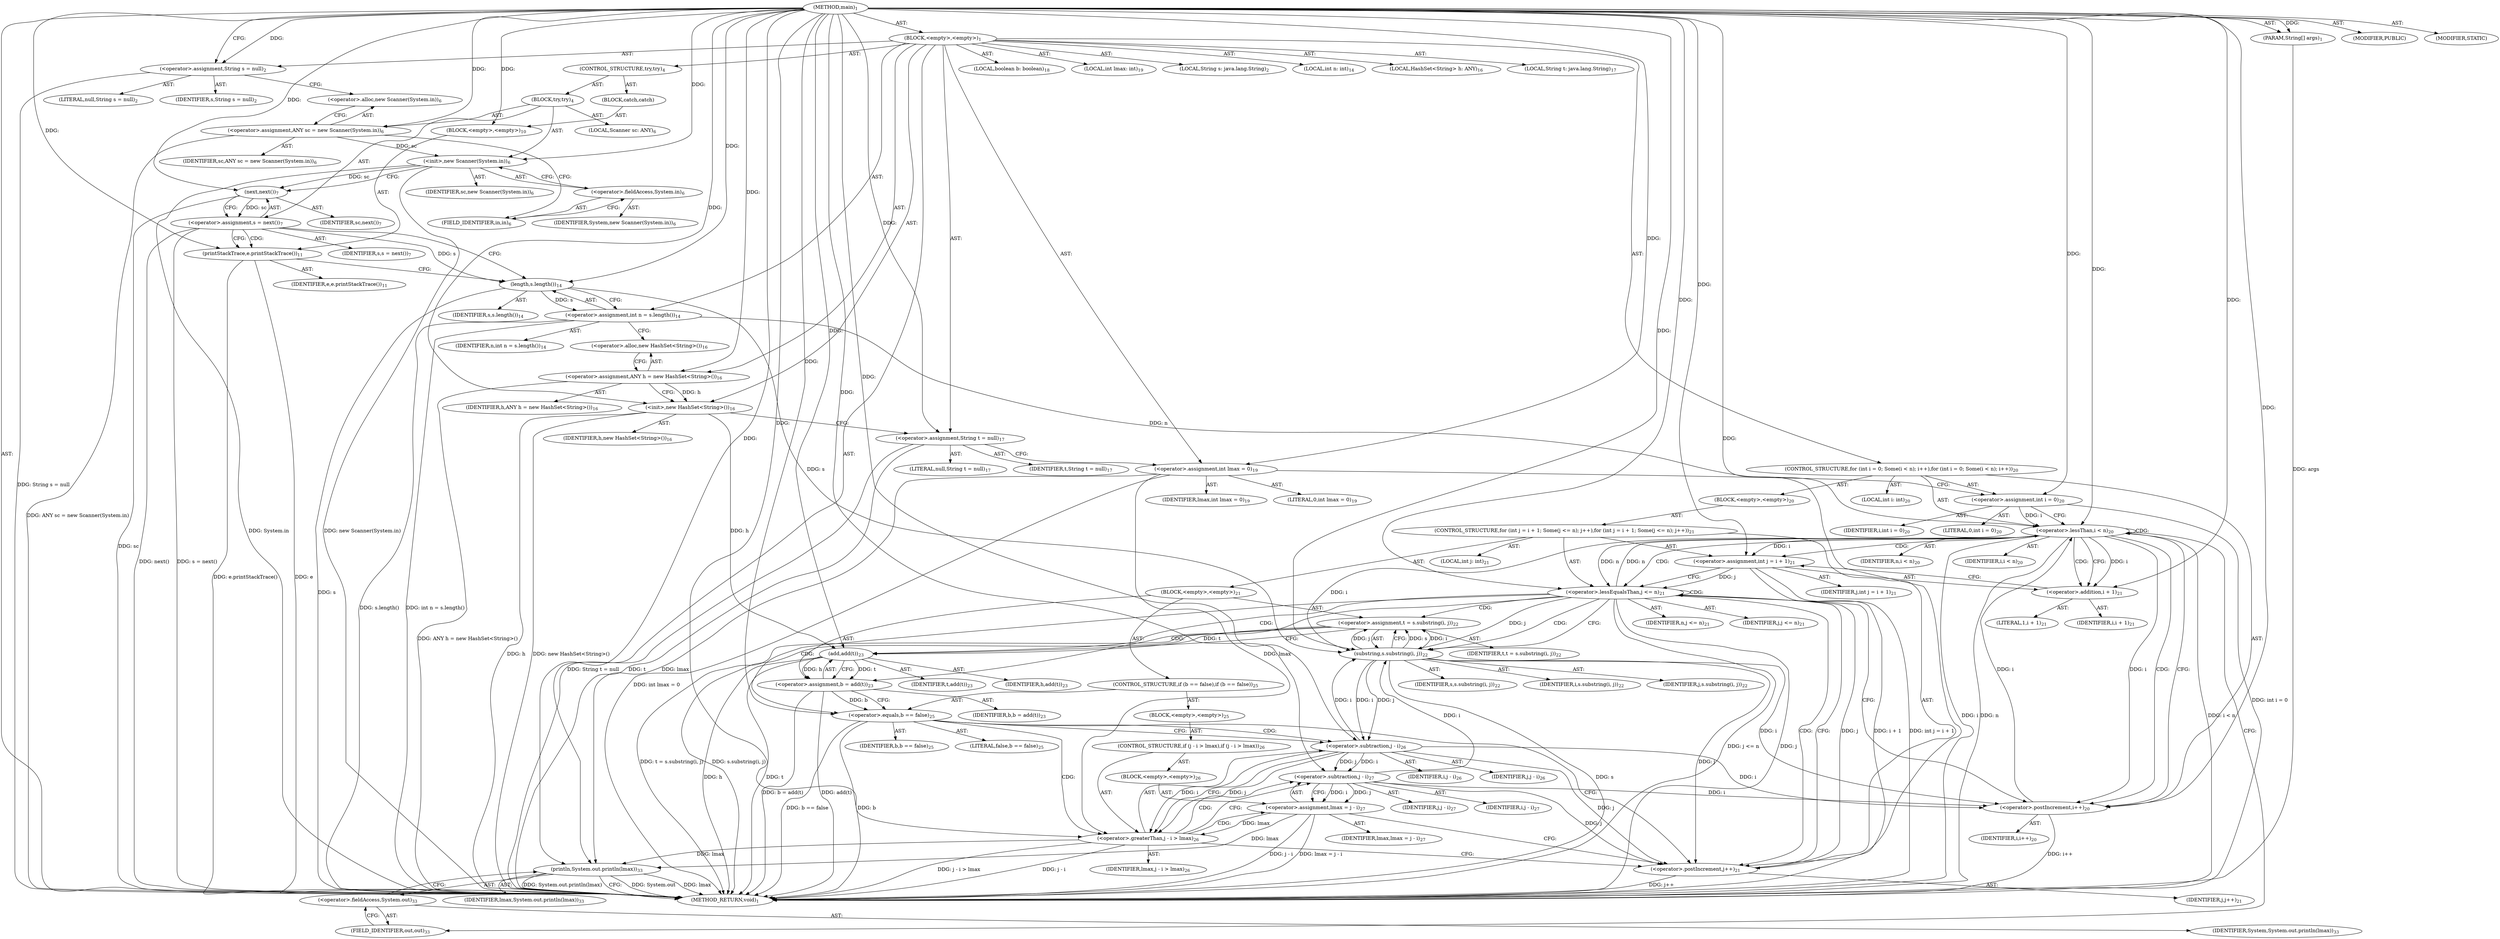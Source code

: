 digraph "main" {  
"21" [label = <(METHOD,main)<SUB>1</SUB>> ]
"22" [label = <(PARAM,String[] args)<SUB>1</SUB>> ]
"23" [label = <(BLOCK,&lt;empty&gt;,&lt;empty&gt;)<SUB>1</SUB>> ]
"24" [label = <(LOCAL,String s: java.lang.String)<SUB>2</SUB>> ]
"25" [label = <(&lt;operator&gt;.assignment,String s = null)<SUB>2</SUB>> ]
"26" [label = <(IDENTIFIER,s,String s = null)<SUB>2</SUB>> ]
"27" [label = <(LITERAL,null,String s = null)<SUB>2</SUB>> ]
"28" [label = <(CONTROL_STRUCTURE,try,try)<SUB>4</SUB>> ]
"29" [label = <(BLOCK,try,try)<SUB>4</SUB>> ]
"4" [label = <(LOCAL,Scanner sc: ANY)<SUB>6</SUB>> ]
"30" [label = <(&lt;operator&gt;.assignment,ANY sc = new Scanner(System.in))<SUB>6</SUB>> ]
"31" [label = <(IDENTIFIER,sc,ANY sc = new Scanner(System.in))<SUB>6</SUB>> ]
"32" [label = <(&lt;operator&gt;.alloc,new Scanner(System.in))<SUB>6</SUB>> ]
"33" [label = <(&lt;init&gt;,new Scanner(System.in))<SUB>6</SUB>> ]
"3" [label = <(IDENTIFIER,sc,new Scanner(System.in))<SUB>6</SUB>> ]
"34" [label = <(&lt;operator&gt;.fieldAccess,System.in)<SUB>6</SUB>> ]
"35" [label = <(IDENTIFIER,System,new Scanner(System.in))<SUB>6</SUB>> ]
"36" [label = <(FIELD_IDENTIFIER,in,in)<SUB>6</SUB>> ]
"37" [label = <(&lt;operator&gt;.assignment,s = next())<SUB>7</SUB>> ]
"38" [label = <(IDENTIFIER,s,s = next())<SUB>7</SUB>> ]
"39" [label = <(next,next())<SUB>7</SUB>> ]
"40" [label = <(IDENTIFIER,sc,next())<SUB>7</SUB>> ]
"41" [label = <(BLOCK,catch,catch)> ]
"42" [label = <(BLOCK,&lt;empty&gt;,&lt;empty&gt;)<SUB>10</SUB>> ]
"43" [label = <(printStackTrace,e.printStackTrace())<SUB>11</SUB>> ]
"44" [label = <(IDENTIFIER,e,e.printStackTrace())<SUB>11</SUB>> ]
"45" [label = <(LOCAL,int n: int)<SUB>14</SUB>> ]
"46" [label = <(&lt;operator&gt;.assignment,int n = s.length())<SUB>14</SUB>> ]
"47" [label = <(IDENTIFIER,n,int n = s.length())<SUB>14</SUB>> ]
"48" [label = <(length,s.length())<SUB>14</SUB>> ]
"49" [label = <(IDENTIFIER,s,s.length())<SUB>14</SUB>> ]
"6" [label = <(LOCAL,HashSet&lt;String&gt; h: ANY)<SUB>16</SUB>> ]
"50" [label = <(&lt;operator&gt;.assignment,ANY h = new HashSet&lt;String&gt;())<SUB>16</SUB>> ]
"51" [label = <(IDENTIFIER,h,ANY h = new HashSet&lt;String&gt;())<SUB>16</SUB>> ]
"52" [label = <(&lt;operator&gt;.alloc,new HashSet&lt;String&gt;())<SUB>16</SUB>> ]
"53" [label = <(&lt;init&gt;,new HashSet&lt;String&gt;())<SUB>16</SUB>> ]
"5" [label = <(IDENTIFIER,h,new HashSet&lt;String&gt;())<SUB>16</SUB>> ]
"54" [label = <(LOCAL,String t: java.lang.String)<SUB>17</SUB>> ]
"55" [label = <(&lt;operator&gt;.assignment,String t = null)<SUB>17</SUB>> ]
"56" [label = <(IDENTIFIER,t,String t = null)<SUB>17</SUB>> ]
"57" [label = <(LITERAL,null,String t = null)<SUB>17</SUB>> ]
"58" [label = <(LOCAL,boolean b: boolean)<SUB>18</SUB>> ]
"59" [label = <(LOCAL,int lmax: int)<SUB>19</SUB>> ]
"60" [label = <(&lt;operator&gt;.assignment,int lmax = 0)<SUB>19</SUB>> ]
"61" [label = <(IDENTIFIER,lmax,int lmax = 0)<SUB>19</SUB>> ]
"62" [label = <(LITERAL,0,int lmax = 0)<SUB>19</SUB>> ]
"63" [label = <(CONTROL_STRUCTURE,for (int i = 0; Some(i &lt; n); i++),for (int i = 0; Some(i &lt; n); i++))<SUB>20</SUB>> ]
"64" [label = <(LOCAL,int i: int)<SUB>20</SUB>> ]
"65" [label = <(&lt;operator&gt;.assignment,int i = 0)<SUB>20</SUB>> ]
"66" [label = <(IDENTIFIER,i,int i = 0)<SUB>20</SUB>> ]
"67" [label = <(LITERAL,0,int i = 0)<SUB>20</SUB>> ]
"68" [label = <(&lt;operator&gt;.lessThan,i &lt; n)<SUB>20</SUB>> ]
"69" [label = <(IDENTIFIER,i,i &lt; n)<SUB>20</SUB>> ]
"70" [label = <(IDENTIFIER,n,i &lt; n)<SUB>20</SUB>> ]
"71" [label = <(&lt;operator&gt;.postIncrement,i++)<SUB>20</SUB>> ]
"72" [label = <(IDENTIFIER,i,i++)<SUB>20</SUB>> ]
"73" [label = <(BLOCK,&lt;empty&gt;,&lt;empty&gt;)<SUB>20</SUB>> ]
"74" [label = <(CONTROL_STRUCTURE,for (int j = i + 1; Some(j &lt;= n); j++),for (int j = i + 1; Some(j &lt;= n); j++))<SUB>21</SUB>> ]
"75" [label = <(LOCAL,int j: int)<SUB>21</SUB>> ]
"76" [label = <(&lt;operator&gt;.assignment,int j = i + 1)<SUB>21</SUB>> ]
"77" [label = <(IDENTIFIER,j,int j = i + 1)<SUB>21</SUB>> ]
"78" [label = <(&lt;operator&gt;.addition,i + 1)<SUB>21</SUB>> ]
"79" [label = <(IDENTIFIER,i,i + 1)<SUB>21</SUB>> ]
"80" [label = <(LITERAL,1,i + 1)<SUB>21</SUB>> ]
"81" [label = <(&lt;operator&gt;.lessEqualsThan,j &lt;= n)<SUB>21</SUB>> ]
"82" [label = <(IDENTIFIER,j,j &lt;= n)<SUB>21</SUB>> ]
"83" [label = <(IDENTIFIER,n,j &lt;= n)<SUB>21</SUB>> ]
"84" [label = <(&lt;operator&gt;.postIncrement,j++)<SUB>21</SUB>> ]
"85" [label = <(IDENTIFIER,j,j++)<SUB>21</SUB>> ]
"86" [label = <(BLOCK,&lt;empty&gt;,&lt;empty&gt;)<SUB>21</SUB>> ]
"87" [label = <(&lt;operator&gt;.assignment,t = s.substring(i, j))<SUB>22</SUB>> ]
"88" [label = <(IDENTIFIER,t,t = s.substring(i, j))<SUB>22</SUB>> ]
"89" [label = <(substring,s.substring(i, j))<SUB>22</SUB>> ]
"90" [label = <(IDENTIFIER,s,s.substring(i, j))<SUB>22</SUB>> ]
"91" [label = <(IDENTIFIER,i,s.substring(i, j))<SUB>22</SUB>> ]
"92" [label = <(IDENTIFIER,j,s.substring(i, j))<SUB>22</SUB>> ]
"93" [label = <(&lt;operator&gt;.assignment,b = add(t))<SUB>23</SUB>> ]
"94" [label = <(IDENTIFIER,b,b = add(t))<SUB>23</SUB>> ]
"95" [label = <(add,add(t))<SUB>23</SUB>> ]
"96" [label = <(IDENTIFIER,h,add(t))<SUB>23</SUB>> ]
"97" [label = <(IDENTIFIER,t,add(t))<SUB>23</SUB>> ]
"98" [label = <(CONTROL_STRUCTURE,if (b == false),if (b == false))<SUB>25</SUB>> ]
"99" [label = <(&lt;operator&gt;.equals,b == false)<SUB>25</SUB>> ]
"100" [label = <(IDENTIFIER,b,b == false)<SUB>25</SUB>> ]
"101" [label = <(LITERAL,false,b == false)<SUB>25</SUB>> ]
"102" [label = <(BLOCK,&lt;empty&gt;,&lt;empty&gt;)<SUB>25</SUB>> ]
"103" [label = <(CONTROL_STRUCTURE,if (j - i &gt; lmax),if (j - i &gt; lmax))<SUB>26</SUB>> ]
"104" [label = <(&lt;operator&gt;.greaterThan,j - i &gt; lmax)<SUB>26</SUB>> ]
"105" [label = <(&lt;operator&gt;.subtraction,j - i)<SUB>26</SUB>> ]
"106" [label = <(IDENTIFIER,j,j - i)<SUB>26</SUB>> ]
"107" [label = <(IDENTIFIER,i,j - i)<SUB>26</SUB>> ]
"108" [label = <(IDENTIFIER,lmax,j - i &gt; lmax)<SUB>26</SUB>> ]
"109" [label = <(BLOCK,&lt;empty&gt;,&lt;empty&gt;)<SUB>26</SUB>> ]
"110" [label = <(&lt;operator&gt;.assignment,lmax = j - i)<SUB>27</SUB>> ]
"111" [label = <(IDENTIFIER,lmax,lmax = j - i)<SUB>27</SUB>> ]
"112" [label = <(&lt;operator&gt;.subtraction,j - i)<SUB>27</SUB>> ]
"113" [label = <(IDENTIFIER,j,j - i)<SUB>27</SUB>> ]
"114" [label = <(IDENTIFIER,i,j - i)<SUB>27</SUB>> ]
"115" [label = <(println,System.out.println(lmax))<SUB>33</SUB>> ]
"116" [label = <(&lt;operator&gt;.fieldAccess,System.out)<SUB>33</SUB>> ]
"117" [label = <(IDENTIFIER,System,System.out.println(lmax))<SUB>33</SUB>> ]
"118" [label = <(FIELD_IDENTIFIER,out,out)<SUB>33</SUB>> ]
"119" [label = <(IDENTIFIER,lmax,System.out.println(lmax))<SUB>33</SUB>> ]
"120" [label = <(MODIFIER,PUBLIC)> ]
"121" [label = <(MODIFIER,STATIC)> ]
"122" [label = <(METHOD_RETURN,void)<SUB>1</SUB>> ]
  "21" -> "22"  [ label = "AST: "] 
  "21" -> "23"  [ label = "AST: "] 
  "21" -> "120"  [ label = "AST: "] 
  "21" -> "121"  [ label = "AST: "] 
  "21" -> "122"  [ label = "AST: "] 
  "23" -> "24"  [ label = "AST: "] 
  "23" -> "25"  [ label = "AST: "] 
  "23" -> "28"  [ label = "AST: "] 
  "23" -> "45"  [ label = "AST: "] 
  "23" -> "46"  [ label = "AST: "] 
  "23" -> "6"  [ label = "AST: "] 
  "23" -> "50"  [ label = "AST: "] 
  "23" -> "53"  [ label = "AST: "] 
  "23" -> "54"  [ label = "AST: "] 
  "23" -> "55"  [ label = "AST: "] 
  "23" -> "58"  [ label = "AST: "] 
  "23" -> "59"  [ label = "AST: "] 
  "23" -> "60"  [ label = "AST: "] 
  "23" -> "63"  [ label = "AST: "] 
  "23" -> "115"  [ label = "AST: "] 
  "25" -> "26"  [ label = "AST: "] 
  "25" -> "27"  [ label = "AST: "] 
  "28" -> "29"  [ label = "AST: "] 
  "28" -> "41"  [ label = "AST: "] 
  "29" -> "4"  [ label = "AST: "] 
  "29" -> "30"  [ label = "AST: "] 
  "29" -> "33"  [ label = "AST: "] 
  "29" -> "37"  [ label = "AST: "] 
  "30" -> "31"  [ label = "AST: "] 
  "30" -> "32"  [ label = "AST: "] 
  "33" -> "3"  [ label = "AST: "] 
  "33" -> "34"  [ label = "AST: "] 
  "34" -> "35"  [ label = "AST: "] 
  "34" -> "36"  [ label = "AST: "] 
  "37" -> "38"  [ label = "AST: "] 
  "37" -> "39"  [ label = "AST: "] 
  "39" -> "40"  [ label = "AST: "] 
  "41" -> "42"  [ label = "AST: "] 
  "42" -> "43"  [ label = "AST: "] 
  "43" -> "44"  [ label = "AST: "] 
  "46" -> "47"  [ label = "AST: "] 
  "46" -> "48"  [ label = "AST: "] 
  "48" -> "49"  [ label = "AST: "] 
  "50" -> "51"  [ label = "AST: "] 
  "50" -> "52"  [ label = "AST: "] 
  "53" -> "5"  [ label = "AST: "] 
  "55" -> "56"  [ label = "AST: "] 
  "55" -> "57"  [ label = "AST: "] 
  "60" -> "61"  [ label = "AST: "] 
  "60" -> "62"  [ label = "AST: "] 
  "63" -> "64"  [ label = "AST: "] 
  "63" -> "65"  [ label = "AST: "] 
  "63" -> "68"  [ label = "AST: "] 
  "63" -> "71"  [ label = "AST: "] 
  "63" -> "73"  [ label = "AST: "] 
  "65" -> "66"  [ label = "AST: "] 
  "65" -> "67"  [ label = "AST: "] 
  "68" -> "69"  [ label = "AST: "] 
  "68" -> "70"  [ label = "AST: "] 
  "71" -> "72"  [ label = "AST: "] 
  "73" -> "74"  [ label = "AST: "] 
  "74" -> "75"  [ label = "AST: "] 
  "74" -> "76"  [ label = "AST: "] 
  "74" -> "81"  [ label = "AST: "] 
  "74" -> "84"  [ label = "AST: "] 
  "74" -> "86"  [ label = "AST: "] 
  "76" -> "77"  [ label = "AST: "] 
  "76" -> "78"  [ label = "AST: "] 
  "78" -> "79"  [ label = "AST: "] 
  "78" -> "80"  [ label = "AST: "] 
  "81" -> "82"  [ label = "AST: "] 
  "81" -> "83"  [ label = "AST: "] 
  "84" -> "85"  [ label = "AST: "] 
  "86" -> "87"  [ label = "AST: "] 
  "86" -> "93"  [ label = "AST: "] 
  "86" -> "98"  [ label = "AST: "] 
  "87" -> "88"  [ label = "AST: "] 
  "87" -> "89"  [ label = "AST: "] 
  "89" -> "90"  [ label = "AST: "] 
  "89" -> "91"  [ label = "AST: "] 
  "89" -> "92"  [ label = "AST: "] 
  "93" -> "94"  [ label = "AST: "] 
  "93" -> "95"  [ label = "AST: "] 
  "95" -> "96"  [ label = "AST: "] 
  "95" -> "97"  [ label = "AST: "] 
  "98" -> "99"  [ label = "AST: "] 
  "98" -> "102"  [ label = "AST: "] 
  "99" -> "100"  [ label = "AST: "] 
  "99" -> "101"  [ label = "AST: "] 
  "102" -> "103"  [ label = "AST: "] 
  "103" -> "104"  [ label = "AST: "] 
  "103" -> "109"  [ label = "AST: "] 
  "104" -> "105"  [ label = "AST: "] 
  "104" -> "108"  [ label = "AST: "] 
  "105" -> "106"  [ label = "AST: "] 
  "105" -> "107"  [ label = "AST: "] 
  "109" -> "110"  [ label = "AST: "] 
  "110" -> "111"  [ label = "AST: "] 
  "110" -> "112"  [ label = "AST: "] 
  "112" -> "113"  [ label = "AST: "] 
  "112" -> "114"  [ label = "AST: "] 
  "115" -> "116"  [ label = "AST: "] 
  "115" -> "119"  [ label = "AST: "] 
  "116" -> "117"  [ label = "AST: "] 
  "116" -> "118"  [ label = "AST: "] 
  "25" -> "32"  [ label = "CFG: "] 
  "46" -> "52"  [ label = "CFG: "] 
  "50" -> "53"  [ label = "CFG: "] 
  "53" -> "55"  [ label = "CFG: "] 
  "55" -> "60"  [ label = "CFG: "] 
  "60" -> "65"  [ label = "CFG: "] 
  "115" -> "122"  [ label = "CFG: "] 
  "48" -> "46"  [ label = "CFG: "] 
  "52" -> "50"  [ label = "CFG: "] 
  "65" -> "68"  [ label = "CFG: "] 
  "68" -> "78"  [ label = "CFG: "] 
  "68" -> "118"  [ label = "CFG: "] 
  "71" -> "68"  [ label = "CFG: "] 
  "116" -> "115"  [ label = "CFG: "] 
  "30" -> "36"  [ label = "CFG: "] 
  "33" -> "39"  [ label = "CFG: "] 
  "37" -> "43"  [ label = "CFG: "] 
  "37" -> "48"  [ label = "CFG: "] 
  "118" -> "116"  [ label = "CFG: "] 
  "32" -> "30"  [ label = "CFG: "] 
  "34" -> "33"  [ label = "CFG: "] 
  "39" -> "37"  [ label = "CFG: "] 
  "43" -> "48"  [ label = "CFG: "] 
  "76" -> "81"  [ label = "CFG: "] 
  "81" -> "89"  [ label = "CFG: "] 
  "81" -> "71"  [ label = "CFG: "] 
  "84" -> "81"  [ label = "CFG: "] 
  "36" -> "34"  [ label = "CFG: "] 
  "78" -> "76"  [ label = "CFG: "] 
  "87" -> "95"  [ label = "CFG: "] 
  "93" -> "99"  [ label = "CFG: "] 
  "89" -> "87"  [ label = "CFG: "] 
  "95" -> "93"  [ label = "CFG: "] 
  "99" -> "105"  [ label = "CFG: "] 
  "99" -> "84"  [ label = "CFG: "] 
  "104" -> "112"  [ label = "CFG: "] 
  "104" -> "84"  [ label = "CFG: "] 
  "105" -> "104"  [ label = "CFG: "] 
  "110" -> "84"  [ label = "CFG: "] 
  "112" -> "110"  [ label = "CFG: "] 
  "21" -> "25"  [ label = "CFG: "] 
  "22" -> "122"  [ label = "DDG: args"] 
  "25" -> "122"  [ label = "DDG: String s = null"] 
  "30" -> "122"  [ label = "DDG: ANY sc = new Scanner(System.in)"] 
  "33" -> "122"  [ label = "DDG: System.in"] 
  "33" -> "122"  [ label = "DDG: new Scanner(System.in)"] 
  "39" -> "122"  [ label = "DDG: sc"] 
  "37" -> "122"  [ label = "DDG: next()"] 
  "37" -> "122"  [ label = "DDG: s = next()"] 
  "43" -> "122"  [ label = "DDG: e.printStackTrace()"] 
  "48" -> "122"  [ label = "DDG: s"] 
  "46" -> "122"  [ label = "DDG: s.length()"] 
  "46" -> "122"  [ label = "DDG: int n = s.length()"] 
  "50" -> "122"  [ label = "DDG: ANY h = new HashSet&lt;String&gt;()"] 
  "53" -> "122"  [ label = "DDG: h"] 
  "53" -> "122"  [ label = "DDG: new HashSet&lt;String&gt;()"] 
  "55" -> "122"  [ label = "DDG: t"] 
  "55" -> "122"  [ label = "DDG: String t = null"] 
  "60" -> "122"  [ label = "DDG: int lmax = 0"] 
  "65" -> "122"  [ label = "DDG: int i = 0"] 
  "68" -> "122"  [ label = "DDG: i"] 
  "68" -> "122"  [ label = "DDG: n"] 
  "68" -> "122"  [ label = "DDG: i &lt; n"] 
  "115" -> "122"  [ label = "DDG: System.out"] 
  "115" -> "122"  [ label = "DDG: lmax"] 
  "115" -> "122"  [ label = "DDG: System.out.println(lmax)"] 
  "76" -> "122"  [ label = "DDG: i + 1"] 
  "76" -> "122"  [ label = "DDG: int j = i + 1"] 
  "81" -> "122"  [ label = "DDG: j"] 
  "81" -> "122"  [ label = "DDG: j &lt;= n"] 
  "71" -> "122"  [ label = "DDG: i++"] 
  "89" -> "122"  [ label = "DDG: s"] 
  "87" -> "122"  [ label = "DDG: s.substring(i, j)"] 
  "87" -> "122"  [ label = "DDG: t = s.substring(i, j)"] 
  "95" -> "122"  [ label = "DDG: h"] 
  "95" -> "122"  [ label = "DDG: t"] 
  "93" -> "122"  [ label = "DDG: add(t)"] 
  "93" -> "122"  [ label = "DDG: b = add(t)"] 
  "99" -> "122"  [ label = "DDG: b"] 
  "99" -> "122"  [ label = "DDG: b == false"] 
  "104" -> "122"  [ label = "DDG: j - i"] 
  "104" -> "122"  [ label = "DDG: j - i &gt; lmax"] 
  "110" -> "122"  [ label = "DDG: j - i"] 
  "110" -> "122"  [ label = "DDG: lmax = j - i"] 
  "84" -> "122"  [ label = "DDG: j++"] 
  "43" -> "122"  [ label = "DDG: e"] 
  "21" -> "22"  [ label = "DDG: "] 
  "21" -> "25"  [ label = "DDG: "] 
  "48" -> "46"  [ label = "DDG: s"] 
  "21" -> "50"  [ label = "DDG: "] 
  "21" -> "55"  [ label = "DDG: "] 
  "21" -> "60"  [ label = "DDG: "] 
  "50" -> "53"  [ label = "DDG: h"] 
  "21" -> "53"  [ label = "DDG: "] 
  "21" -> "65"  [ label = "DDG: "] 
  "60" -> "115"  [ label = "DDG: lmax"] 
  "104" -> "115"  [ label = "DDG: lmax"] 
  "110" -> "115"  [ label = "DDG: lmax"] 
  "21" -> "115"  [ label = "DDG: "] 
  "21" -> "30"  [ label = "DDG: "] 
  "39" -> "37"  [ label = "DDG: sc"] 
  "21" -> "42"  [ label = "DDG: "] 
  "37" -> "48"  [ label = "DDG: s"] 
  "21" -> "48"  [ label = "DDG: "] 
  "65" -> "68"  [ label = "DDG: i"] 
  "71" -> "68"  [ label = "DDG: i"] 
  "21" -> "68"  [ label = "DDG: "] 
  "46" -> "68"  [ label = "DDG: n"] 
  "81" -> "68"  [ label = "DDG: n"] 
  "89" -> "71"  [ label = "DDG: i"] 
  "105" -> "71"  [ label = "DDG: i"] 
  "112" -> "71"  [ label = "DDG: i"] 
  "21" -> "71"  [ label = "DDG: "] 
  "68" -> "71"  [ label = "DDG: i"] 
  "30" -> "33"  [ label = "DDG: sc"] 
  "21" -> "33"  [ label = "DDG: "] 
  "68" -> "76"  [ label = "DDG: i"] 
  "21" -> "76"  [ label = "DDG: "] 
  "33" -> "39"  [ label = "DDG: sc"] 
  "21" -> "39"  [ label = "DDG: "] 
  "21" -> "43"  [ label = "DDG: "] 
  "76" -> "81"  [ label = "DDG: j"] 
  "84" -> "81"  [ label = "DDG: j"] 
  "21" -> "81"  [ label = "DDG: "] 
  "68" -> "81"  [ label = "DDG: n"] 
  "89" -> "84"  [ label = "DDG: j"] 
  "105" -> "84"  [ label = "DDG: j"] 
  "112" -> "84"  [ label = "DDG: j"] 
  "21" -> "84"  [ label = "DDG: "] 
  "89" -> "87"  [ label = "DDG: s"] 
  "89" -> "87"  [ label = "DDG: i"] 
  "89" -> "87"  [ label = "DDG: j"] 
  "95" -> "93"  [ label = "DDG: h"] 
  "95" -> "93"  [ label = "DDG: t"] 
  "68" -> "78"  [ label = "DDG: i"] 
  "21" -> "78"  [ label = "DDG: "] 
  "48" -> "89"  [ label = "DDG: s"] 
  "21" -> "89"  [ label = "DDG: "] 
  "105" -> "89"  [ label = "DDG: i"] 
  "112" -> "89"  [ label = "DDG: i"] 
  "68" -> "89"  [ label = "DDG: i"] 
  "81" -> "89"  [ label = "DDG: j"] 
  "53" -> "95"  [ label = "DDG: h"] 
  "21" -> "95"  [ label = "DDG: "] 
  "87" -> "95"  [ label = "DDG: t"] 
  "93" -> "99"  [ label = "DDG: b"] 
  "21" -> "99"  [ label = "DDG: "] 
  "105" -> "104"  [ label = "DDG: j"] 
  "105" -> "104"  [ label = "DDG: i"] 
  "60" -> "104"  [ label = "DDG: lmax"] 
  "110" -> "104"  [ label = "DDG: lmax"] 
  "21" -> "104"  [ label = "DDG: "] 
  "112" -> "110"  [ label = "DDG: j"] 
  "112" -> "110"  [ label = "DDG: i"] 
  "89" -> "105"  [ label = "DDG: j"] 
  "21" -> "105"  [ label = "DDG: "] 
  "89" -> "105"  [ label = "DDG: i"] 
  "105" -> "112"  [ label = "DDG: j"] 
  "21" -> "112"  [ label = "DDG: "] 
  "105" -> "112"  [ label = "DDG: i"] 
  "68" -> "68"  [ label = "CDG: "] 
  "68" -> "71"  [ label = "CDG: "] 
  "68" -> "81"  [ label = "CDG: "] 
  "68" -> "76"  [ label = "CDG: "] 
  "68" -> "78"  [ label = "CDG: "] 
  "37" -> "43"  [ label = "CDG: "] 
  "81" -> "89"  [ label = "CDG: "] 
  "81" -> "99"  [ label = "CDG: "] 
  "81" -> "81"  [ label = "CDG: "] 
  "81" -> "84"  [ label = "CDG: "] 
  "81" -> "95"  [ label = "CDG: "] 
  "81" -> "87"  [ label = "CDG: "] 
  "81" -> "93"  [ label = "CDG: "] 
  "99" -> "105"  [ label = "CDG: "] 
  "99" -> "104"  [ label = "CDG: "] 
  "104" -> "110"  [ label = "CDG: "] 
  "104" -> "112"  [ label = "CDG: "] 
}
